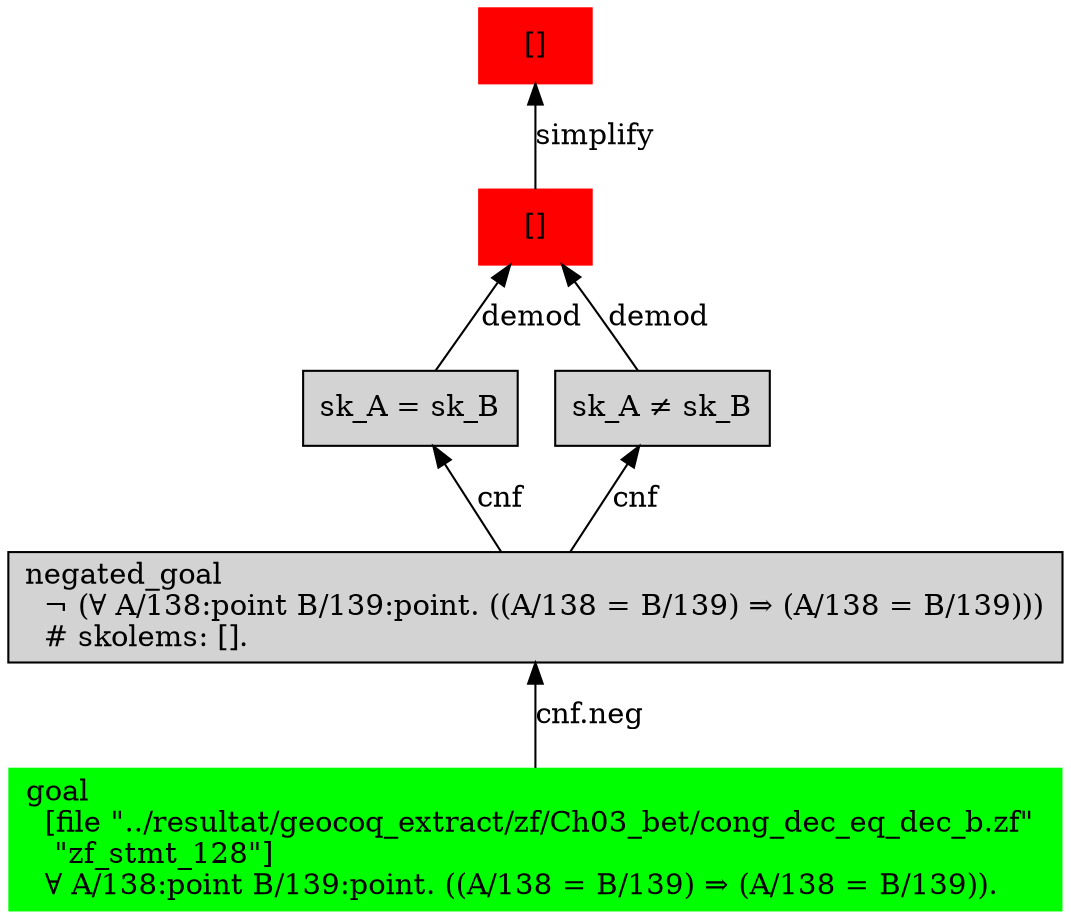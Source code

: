 digraph "unsat_graph" {
  vertex_0 [color=red, label="[]", shape=box, style=filled];
  vertex_0 -> vertex_1 [label="simplify", dir="back"];
  vertex_1 [color=red, label="[]", shape=box, style=filled];
  vertex_1 -> vertex_2 [label="demod", dir="back"];
  vertex_2 [shape=box, label="sk_A = sk_B\l", style=filled];
  vertex_2 -> vertex_3 [label="cnf", dir="back"];
  vertex_3 [shape=box, label="negated_goal\l  ¬ (∀ A/138:point B/139:point. ((A/138 = B/139) ⇒ (A/138 = B/139)))\l  # skolems: [].\l", style=filled];
  vertex_3 -> vertex_4 [label="cnf.neg", dir="back"];
  vertex_4 [color=green, shape=box, label="goal\l  [file \"../resultat/geocoq_extract/zf/Ch03_bet/cong_dec_eq_dec_b.zf\" \l   \"zf_stmt_128\"]\l  ∀ A/138:point B/139:point. ((A/138 = B/139) ⇒ (A/138 = B/139)).\l", style=filled];
  vertex_1 -> vertex_5 [label="demod", dir="back"];
  vertex_5 [shape=box, label="sk_A ≠ sk_B\l", style=filled];
  vertex_5 -> vertex_3 [label="cnf", dir="back"];
  }


